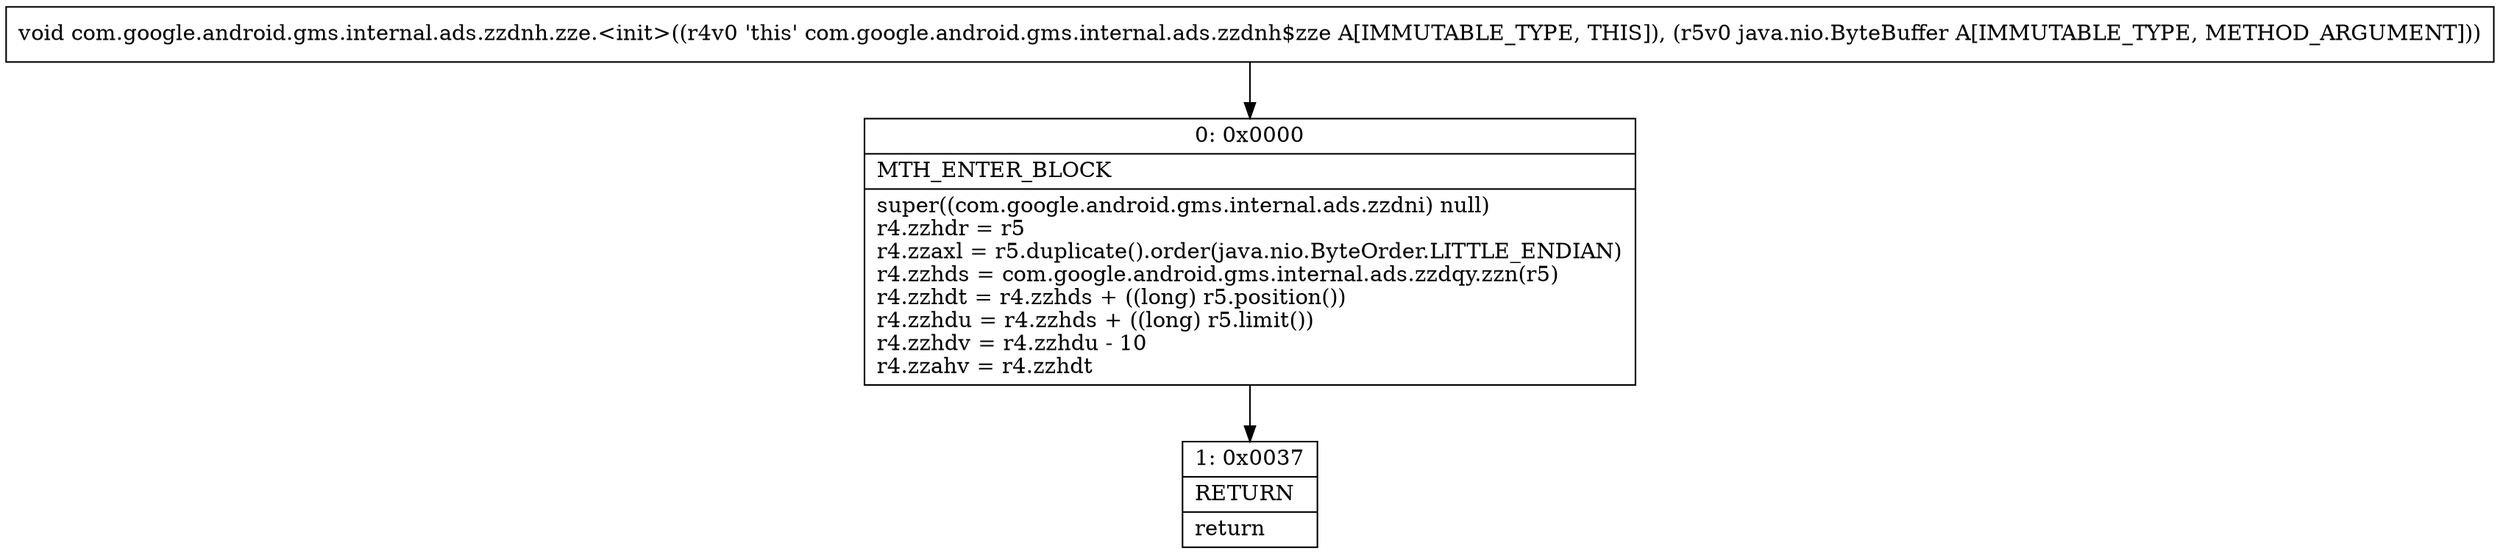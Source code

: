 digraph "CFG forcom.google.android.gms.internal.ads.zzdnh.zze.\<init\>(Ljava\/nio\/ByteBuffer;)V" {
Node_0 [shape=record,label="{0\:\ 0x0000|MTH_ENTER_BLOCK\l|super((com.google.android.gms.internal.ads.zzdni) null)\lr4.zzhdr = r5\lr4.zzaxl = r5.duplicate().order(java.nio.ByteOrder.LITTLE_ENDIAN)\lr4.zzhds = com.google.android.gms.internal.ads.zzdqy.zzn(r5)\lr4.zzhdt = r4.zzhds + ((long) r5.position())\lr4.zzhdu = r4.zzhds + ((long) r5.limit())\lr4.zzhdv = r4.zzhdu \- 10\lr4.zzahv = r4.zzhdt\l}"];
Node_1 [shape=record,label="{1\:\ 0x0037|RETURN\l|return\l}"];
MethodNode[shape=record,label="{void com.google.android.gms.internal.ads.zzdnh.zze.\<init\>((r4v0 'this' com.google.android.gms.internal.ads.zzdnh$zze A[IMMUTABLE_TYPE, THIS]), (r5v0 java.nio.ByteBuffer A[IMMUTABLE_TYPE, METHOD_ARGUMENT])) }"];
MethodNode -> Node_0;
Node_0 -> Node_1;
}

